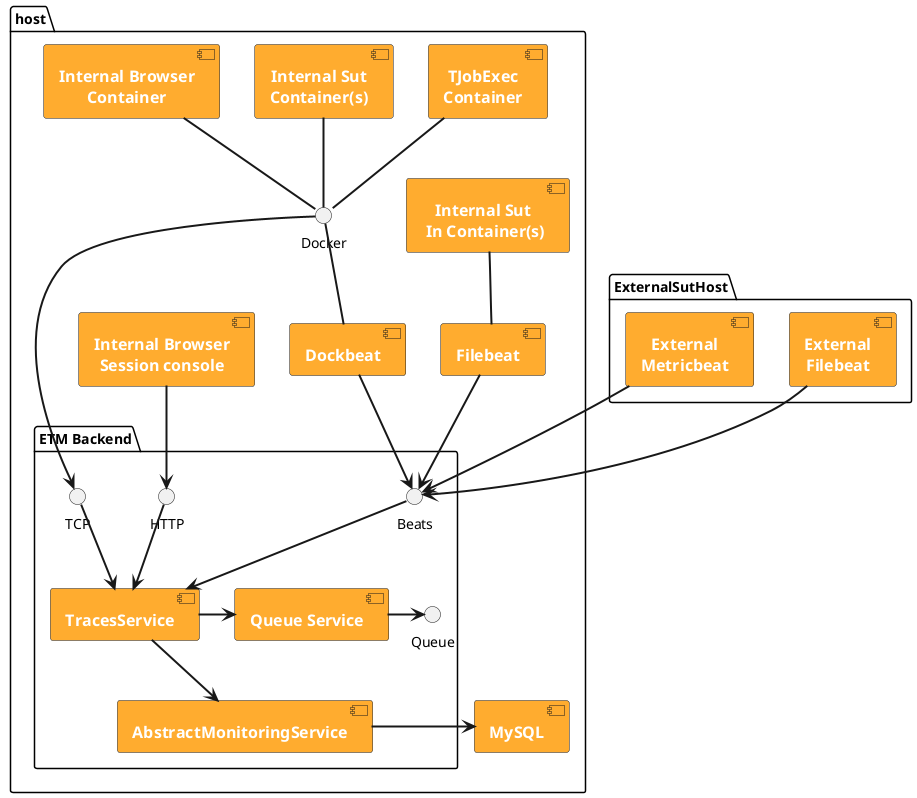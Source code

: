 @startuml

skinparam component {
    FontSize 16
    FontStyle bold
    FontColor white
    BackgroundColor #ffac2f
    ArrowFontColor #333333
    ArrowThickness 2
}
skinparam defaultTextAlignment center

package host {
    component "TJobExec\nContainer"
    component "Internal Sut\nContainer(s)"
    component "Internal Sut\n In Container(s)"
    component "Internal Browser\nSession console"
    component "Dockbeat"
    component "Filebeat"
    component "MySQL"

    [TJobExec\nContainer] -- Docker
    [Internal Sut\nContainer(s)] -- Docker
    [Internal Browser\nContainer] -- Docker

    [Internal Sut\n In Container(s)] -- [Filebeat]
    Docker -- [Dockbeat]

    package "ETM Backend" {
        interface Beats
        interface TCP
        interface HTTP

        TCP --> [TracesService]
        Beats --> [TracesService]
        HTTP --> [TracesService]

        [TracesService] -right-> [Queue Service]
        [Queue Service] -right-> Queue

        [TracesService] --> [AbstractMonitoringService]
        [AbstractMonitoringService] -right-> [MySQL]
    }

    Docker --> TCP
    [Filebeat] --> Beats
    [Dockbeat] --> Beats
    [Internal Browser\nSession console] --> HTTP


}

package ExternalSutHost {
    [External\nFilebeat] --> Beats
    [External\nMetricbeat] --> Beats
}






@enduml